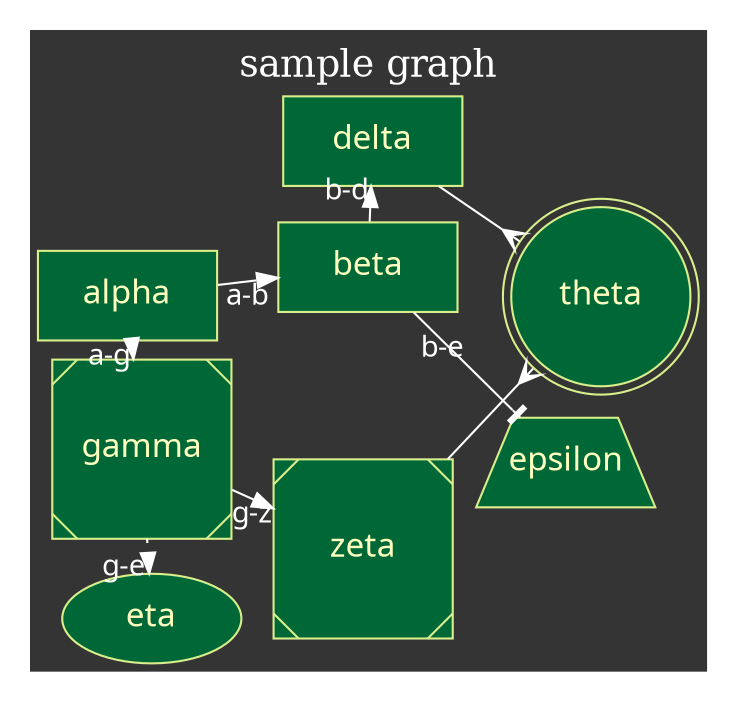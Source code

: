 digraph graph_name {
  graph [
    charset = "UTF-8";
    label = "sample graph",
    labelloc = "t",
    labeljust = "c",
    bgcolor = "#343434",
    fontcolor = white,
    fontsize = 18,
    style = "filled",
    rankdir = TB,
    margin = 0.2,
    splines = spline,
    ranksep = 1.0,
    nodesep = 0.9,
    //layout = circo
    //    layout = dot
    //    layout = fdp
    //    layout = neato
    //    layout = osage
        layout = fdp
    //    layout = twopi
  ];

  node [
    colorscheme = "rdylgn11"
    style = "solid,filled",
    fontsize = 16,
    fontcolor = 6,
    fontname = "Migu 1M",
    color = 7,
    fillcolor = 11,
    fixedsize = true,
    height = 0.6,
    width = 1.2
  ];

  edge [
    style = solid,
    fontsize = 14,
    fontcolor = white,
    fontname = "Migu 1M",
    color = white,
    labelfloat = true,
    labeldistance = 2.5,
    labelangle = 70
  ];

  // node define
  alpha [shape = box];
  beta [shape = box];
  gamma [shape = Msquare];
  delta [shape = box];
  epsilon [shape = trapezium];
  zeta [shape = Msquare];
  eta;
  theta [shape = doublecircle];

  // edge define
  alpha -> beta [label = "a-b", arrowhead = normal];
  alpha -> gamma [label = "a-g"];
  beta -> delta [label = "b-d"];
  beta -> epsilon [label = "b-e", arrowhead = tee];
  gamma -> zeta [label = "g-z"];
  gamma -> eta [label = "g-e", style = dotted];
  delta -> theta [arrowhead = crow];
  zeta -> theta [arrowhead = crow];
}

